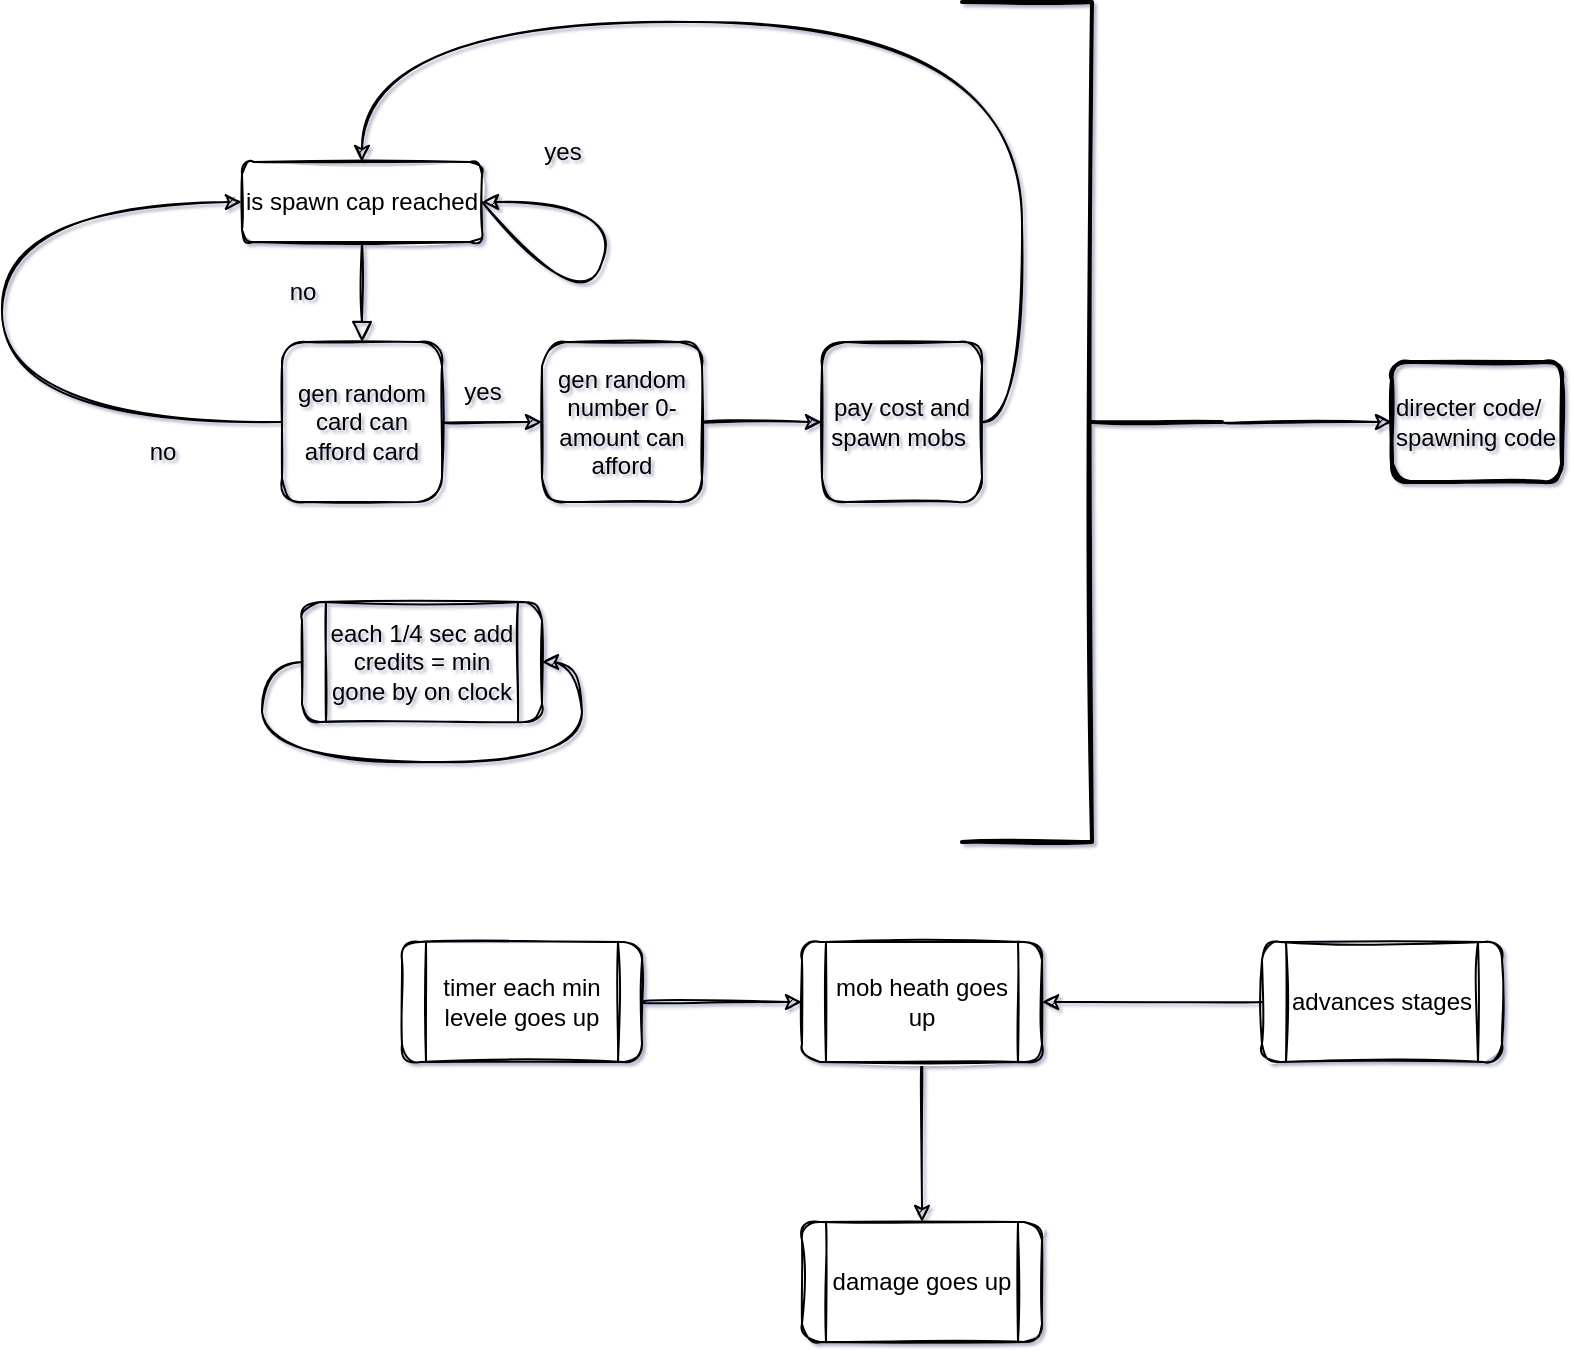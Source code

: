 <mxfile version="20.3.0" type="github">
  <diagram id="C5RBs43oDa-KdzZeNtuy" name="Page-1">
    <mxGraphModel dx="1014" dy="2359" grid="1" gridSize="10" guides="1" tooltips="1" connect="1" arrows="1" fold="1" page="1" pageScale="1" pageWidth="1200" pageHeight="1920" math="0" shadow="1">
      <root>
        <mxCell id="WIyWlLk6GJQsqaUBKTNV-0" />
        <mxCell id="WIyWlLk6GJQsqaUBKTNV-1" parent="WIyWlLk6GJQsqaUBKTNV-0" />
        <mxCell id="WIyWlLk6GJQsqaUBKTNV-2" value="" style="rounded=1;html=1;jettySize=auto;orthogonalLoop=1;fontSize=11;endArrow=block;endFill=0;endSize=8;strokeWidth=1;shadow=0;labelBackgroundColor=none;edgeStyle=orthogonalEdgeStyle;sketch=1;curved=1;" parent="WIyWlLk6GJQsqaUBKTNV-1" source="WIyWlLk6GJQsqaUBKTNV-3" edge="1">
          <mxGeometry relative="1" as="geometry">
            <mxPoint x="220" y="170" as="targetPoint" />
          </mxGeometry>
        </mxCell>
        <mxCell id="WIyWlLk6GJQsqaUBKTNV-3" value="is spawn cap reached" style="rounded=1;whiteSpace=wrap;html=1;fontSize=12;glass=0;strokeWidth=1;shadow=0;sketch=1;" parent="WIyWlLk6GJQsqaUBKTNV-1" vertex="1">
          <mxGeometry x="160" y="80" width="120" height="40" as="geometry" />
        </mxCell>
        <mxCell id="RhMZSb4ilPL1-1m3thqk-1" value="yes" style="text;html=1;align=center;verticalAlign=middle;resizable=0;points=[];autosize=1;strokeColor=none;fillColor=none;sketch=1;rounded=1;" parent="WIyWlLk6GJQsqaUBKTNV-1" vertex="1">
          <mxGeometry x="300" y="60" width="40" height="30" as="geometry" />
        </mxCell>
        <mxCell id="RhMZSb4ilPL1-1m3thqk-6" value="no" style="text;html=1;align=center;verticalAlign=middle;resizable=0;points=[];autosize=1;strokeColor=none;fillColor=none;sketch=1;rounded=1;" parent="WIyWlLk6GJQsqaUBKTNV-1" vertex="1">
          <mxGeometry x="170" y="130" width="40" height="30" as="geometry" />
        </mxCell>
        <mxCell id="RhMZSb4ilPL1-1m3thqk-14" style="edgeStyle=orthogonalEdgeStyle;rounded=1;orthogonalLoop=1;jettySize=auto;html=1;exitX=1;exitY=0.5;exitDx=0;exitDy=0;sketch=1;curved=1;" parent="WIyWlLk6GJQsqaUBKTNV-1" source="RhMZSb4ilPL1-1m3thqk-7" target="RhMZSb4ilPL1-1m3thqk-15" edge="1">
          <mxGeometry relative="1" as="geometry">
            <mxPoint x="350" y="210" as="targetPoint" />
          </mxGeometry>
        </mxCell>
        <mxCell id="RhMZSb4ilPL1-1m3thqk-7" value="gen random card can afford card" style="whiteSpace=wrap;html=1;aspect=fixed;fillColor=none;sketch=1;rounded=1;" parent="WIyWlLk6GJQsqaUBKTNV-1" vertex="1">
          <mxGeometry x="180" y="170" width="80" height="80" as="geometry" />
        </mxCell>
        <mxCell id="RhMZSb4ilPL1-1m3thqk-8" value="no" style="text;html=1;align=center;verticalAlign=middle;resizable=0;points=[];autosize=1;strokeColor=none;fillColor=none;sketch=1;rounded=1;" parent="WIyWlLk6GJQsqaUBKTNV-1" vertex="1">
          <mxGeometry x="100" y="210" width="40" height="30" as="geometry" />
        </mxCell>
        <mxCell id="RhMZSb4ilPL1-1m3thqk-12" value="" style="endArrow=classic;html=1;rounded=1;entryX=0;entryY=0.5;entryDx=0;entryDy=0;exitX=0;exitY=0.5;exitDx=0;exitDy=0;sketch=1;curved=1;" parent="WIyWlLk6GJQsqaUBKTNV-1" source="RhMZSb4ilPL1-1m3thqk-7" target="WIyWlLk6GJQsqaUBKTNV-3" edge="1">
          <mxGeometry width="50" height="50" relative="1" as="geometry">
            <mxPoint x="130" y="360" as="sourcePoint" />
            <mxPoint x="180" y="310" as="targetPoint" />
            <Array as="points">
              <mxPoint x="40" y="210" />
              <mxPoint x="40" y="100" />
            </Array>
          </mxGeometry>
        </mxCell>
        <mxCell id="RhMZSb4ilPL1-1m3thqk-19" style="edgeStyle=orthogonalEdgeStyle;rounded=1;orthogonalLoop=1;jettySize=auto;html=1;exitX=1;exitY=0.5;exitDx=0;exitDy=0;entryX=0;entryY=0.5;entryDx=0;entryDy=0;sketch=1;curved=1;" parent="WIyWlLk6GJQsqaUBKTNV-1" source="RhMZSb4ilPL1-1m3thqk-15" target="RhMZSb4ilPL1-1m3thqk-17" edge="1">
          <mxGeometry relative="1" as="geometry" />
        </mxCell>
        <mxCell id="RhMZSb4ilPL1-1m3thqk-15" value="gen random number 0- amount can afford" style="whiteSpace=wrap;html=1;aspect=fixed;fillColor=none;sketch=1;rounded=1;" parent="WIyWlLk6GJQsqaUBKTNV-1" vertex="1">
          <mxGeometry x="310" y="170" width="80" height="80" as="geometry" />
        </mxCell>
        <mxCell id="RhMZSb4ilPL1-1m3thqk-16" value="yes" style="text;html=1;align=center;verticalAlign=middle;resizable=0;points=[];autosize=1;strokeColor=none;fillColor=none;sketch=1;rounded=1;" parent="WIyWlLk6GJQsqaUBKTNV-1" vertex="1">
          <mxGeometry x="260" y="180" width="40" height="30" as="geometry" />
        </mxCell>
        <mxCell id="RhMZSb4ilPL1-1m3thqk-20" style="edgeStyle=orthogonalEdgeStyle;rounded=1;orthogonalLoop=1;jettySize=auto;html=1;exitX=1;exitY=0.5;exitDx=0;exitDy=0;entryX=0.5;entryY=0;entryDx=0;entryDy=0;sketch=1;curved=1;" parent="WIyWlLk6GJQsqaUBKTNV-1" source="RhMZSb4ilPL1-1m3thqk-17" target="WIyWlLk6GJQsqaUBKTNV-3" edge="1">
          <mxGeometry relative="1" as="geometry">
            <Array as="points">
              <mxPoint x="550" y="210" />
              <mxPoint x="550" y="10" />
              <mxPoint x="220" y="10" />
            </Array>
          </mxGeometry>
        </mxCell>
        <mxCell id="RhMZSb4ilPL1-1m3thqk-17" value="pay cost and spawn mobs&amp;nbsp;" style="whiteSpace=wrap;html=1;aspect=fixed;fillColor=none;sketch=1;rounded=1;" parent="WIyWlLk6GJQsqaUBKTNV-1" vertex="1">
          <mxGeometry x="450" y="170" width="80" height="80" as="geometry" />
        </mxCell>
        <mxCell id="RhMZSb4ilPL1-1m3thqk-22" value="each 1/4 sec add credits = min gone by on clock" style="shape=process;whiteSpace=wrap;html=1;backgroundOutline=1;fillColor=none;sketch=1;rounded=1;" parent="WIyWlLk6GJQsqaUBKTNV-1" vertex="1">
          <mxGeometry x="190" y="300" width="120" height="60" as="geometry" />
        </mxCell>
        <mxCell id="RhMZSb4ilPL1-1m3thqk-24" style="edgeStyle=orthogonalEdgeStyle;rounded=1;orthogonalLoop=1;jettySize=auto;html=1;exitX=0;exitY=0.5;exitDx=0;exitDy=0;entryX=1;entryY=0.5;entryDx=0;entryDy=0;sketch=1;curved=1;" parent="WIyWlLk6GJQsqaUBKTNV-1" source="RhMZSb4ilPL1-1m3thqk-22" target="RhMZSb4ilPL1-1m3thqk-22" edge="1">
          <mxGeometry relative="1" as="geometry" />
        </mxCell>
        <mxCell id="RhMZSb4ilPL1-1m3thqk-32" value="" style="edgeStyle=orthogonalEdgeStyle;rounded=1;orthogonalLoop=1;jettySize=auto;html=1;sketch=1;curved=1;" parent="WIyWlLk6GJQsqaUBKTNV-1" source="RhMZSb4ilPL1-1m3thqk-30" target="RhMZSb4ilPL1-1m3thqk-31" edge="1">
          <mxGeometry relative="1" as="geometry" />
        </mxCell>
        <mxCell id="RhMZSb4ilPL1-1m3thqk-30" value="" style="strokeWidth=2;html=1;shape=mxgraph.flowchart.annotation_2;align=left;labelPosition=right;pointerEvents=1;fillColor=none;direction=west;sketch=1;rounded=1;" parent="WIyWlLk6GJQsqaUBKTNV-1" vertex="1">
          <mxGeometry x="520" width="130" height="420" as="geometry" />
        </mxCell>
        <mxCell id="RhMZSb4ilPL1-1m3thqk-31" value="directer code/ spawning code" style="rounded=1;whiteSpace=wrap;html=1;align=left;fillColor=none;strokeWidth=2;sketch=1;" parent="WIyWlLk6GJQsqaUBKTNV-1" vertex="1">
          <mxGeometry x="735" y="180" width="85" height="60" as="geometry" />
        </mxCell>
        <mxCell id="vLBa6qZI79eqam7oCc-j-4" value="" style="edgeStyle=orthogonalEdgeStyle;rounded=1;orthogonalLoop=1;jettySize=auto;html=1;sketch=1;curved=1;" parent="WIyWlLk6GJQsqaUBKTNV-1" source="vLBa6qZI79eqam7oCc-j-0" target="vLBa6qZI79eqam7oCc-j-3" edge="1">
          <mxGeometry relative="1" as="geometry" />
        </mxCell>
        <mxCell id="vLBa6qZI79eqam7oCc-j-0" value="timer each min levele goes up" style="shape=process;whiteSpace=wrap;html=1;backgroundOutline=1;sketch=1;rounded=1;" parent="WIyWlLk6GJQsqaUBKTNV-1" vertex="1">
          <mxGeometry x="240" y="470" width="120" height="60" as="geometry" />
        </mxCell>
        <mxCell id="vLBa6qZI79eqam7oCc-j-6" value="" style="edgeStyle=orthogonalEdgeStyle;rounded=1;orthogonalLoop=1;jettySize=auto;html=1;sketch=1;curved=1;" parent="WIyWlLk6GJQsqaUBKTNV-1" source="vLBa6qZI79eqam7oCc-j-3" target="vLBa6qZI79eqam7oCc-j-5" edge="1">
          <mxGeometry relative="1" as="geometry" />
        </mxCell>
        <mxCell id="vLBa6qZI79eqam7oCc-j-3" value="mob heath goes up" style="shape=process;whiteSpace=wrap;html=1;backgroundOutline=1;sketch=1;rounded=1;" parent="WIyWlLk6GJQsqaUBKTNV-1" vertex="1">
          <mxGeometry x="440" y="470" width="120" height="60" as="geometry" />
        </mxCell>
        <mxCell id="vLBa6qZI79eqam7oCc-j-5" value="damage goes up" style="shape=process;whiteSpace=wrap;html=1;backgroundOutline=1;sketch=1;rounded=1;" parent="WIyWlLk6GJQsqaUBKTNV-1" vertex="1">
          <mxGeometry x="440" y="610" width="120" height="60" as="geometry" />
        </mxCell>
        <mxCell id="vLBa6qZI79eqam7oCc-j-10" style="edgeStyle=orthogonalEdgeStyle;rounded=1;orthogonalLoop=1;jettySize=auto;html=1;exitX=0;exitY=0.5;exitDx=0;exitDy=0;entryX=1;entryY=0.5;entryDx=0;entryDy=0;sketch=1;curved=1;" parent="WIyWlLk6GJQsqaUBKTNV-1" source="vLBa6qZI79eqam7oCc-j-9" target="vLBa6qZI79eqam7oCc-j-3" edge="1">
          <mxGeometry relative="1" as="geometry">
            <Array as="points">
              <mxPoint x="670" y="500" />
            </Array>
          </mxGeometry>
        </mxCell>
        <mxCell id="vLBa6qZI79eqam7oCc-j-9" value="advances stages" style="shape=process;whiteSpace=wrap;html=1;backgroundOutline=1;sketch=1;rounded=1;" parent="WIyWlLk6GJQsqaUBKTNV-1" vertex="1">
          <mxGeometry x="670" y="470" width="120" height="60" as="geometry" />
        </mxCell>
        <mxCell id="vLBa6qZI79eqam7oCc-j-11" value="" style="curved=1;endArrow=classic;html=1;rounded=1;exitX=1;exitY=0.5;exitDx=0;exitDy=0;entryX=1;entryY=0.5;entryDx=0;entryDy=0;sketch=1;" parent="WIyWlLk6GJQsqaUBKTNV-1" source="WIyWlLk6GJQsqaUBKTNV-3" target="WIyWlLk6GJQsqaUBKTNV-3" edge="1">
          <mxGeometry width="50" height="50" relative="1" as="geometry">
            <mxPoint x="270" y="140" as="sourcePoint" />
            <mxPoint x="220" y="120" as="targetPoint" />
            <Array as="points">
              <mxPoint x="330" y="160" />
              <mxPoint x="350" y="100" />
            </Array>
          </mxGeometry>
        </mxCell>
      </root>
    </mxGraphModel>
  </diagram>
</mxfile>
